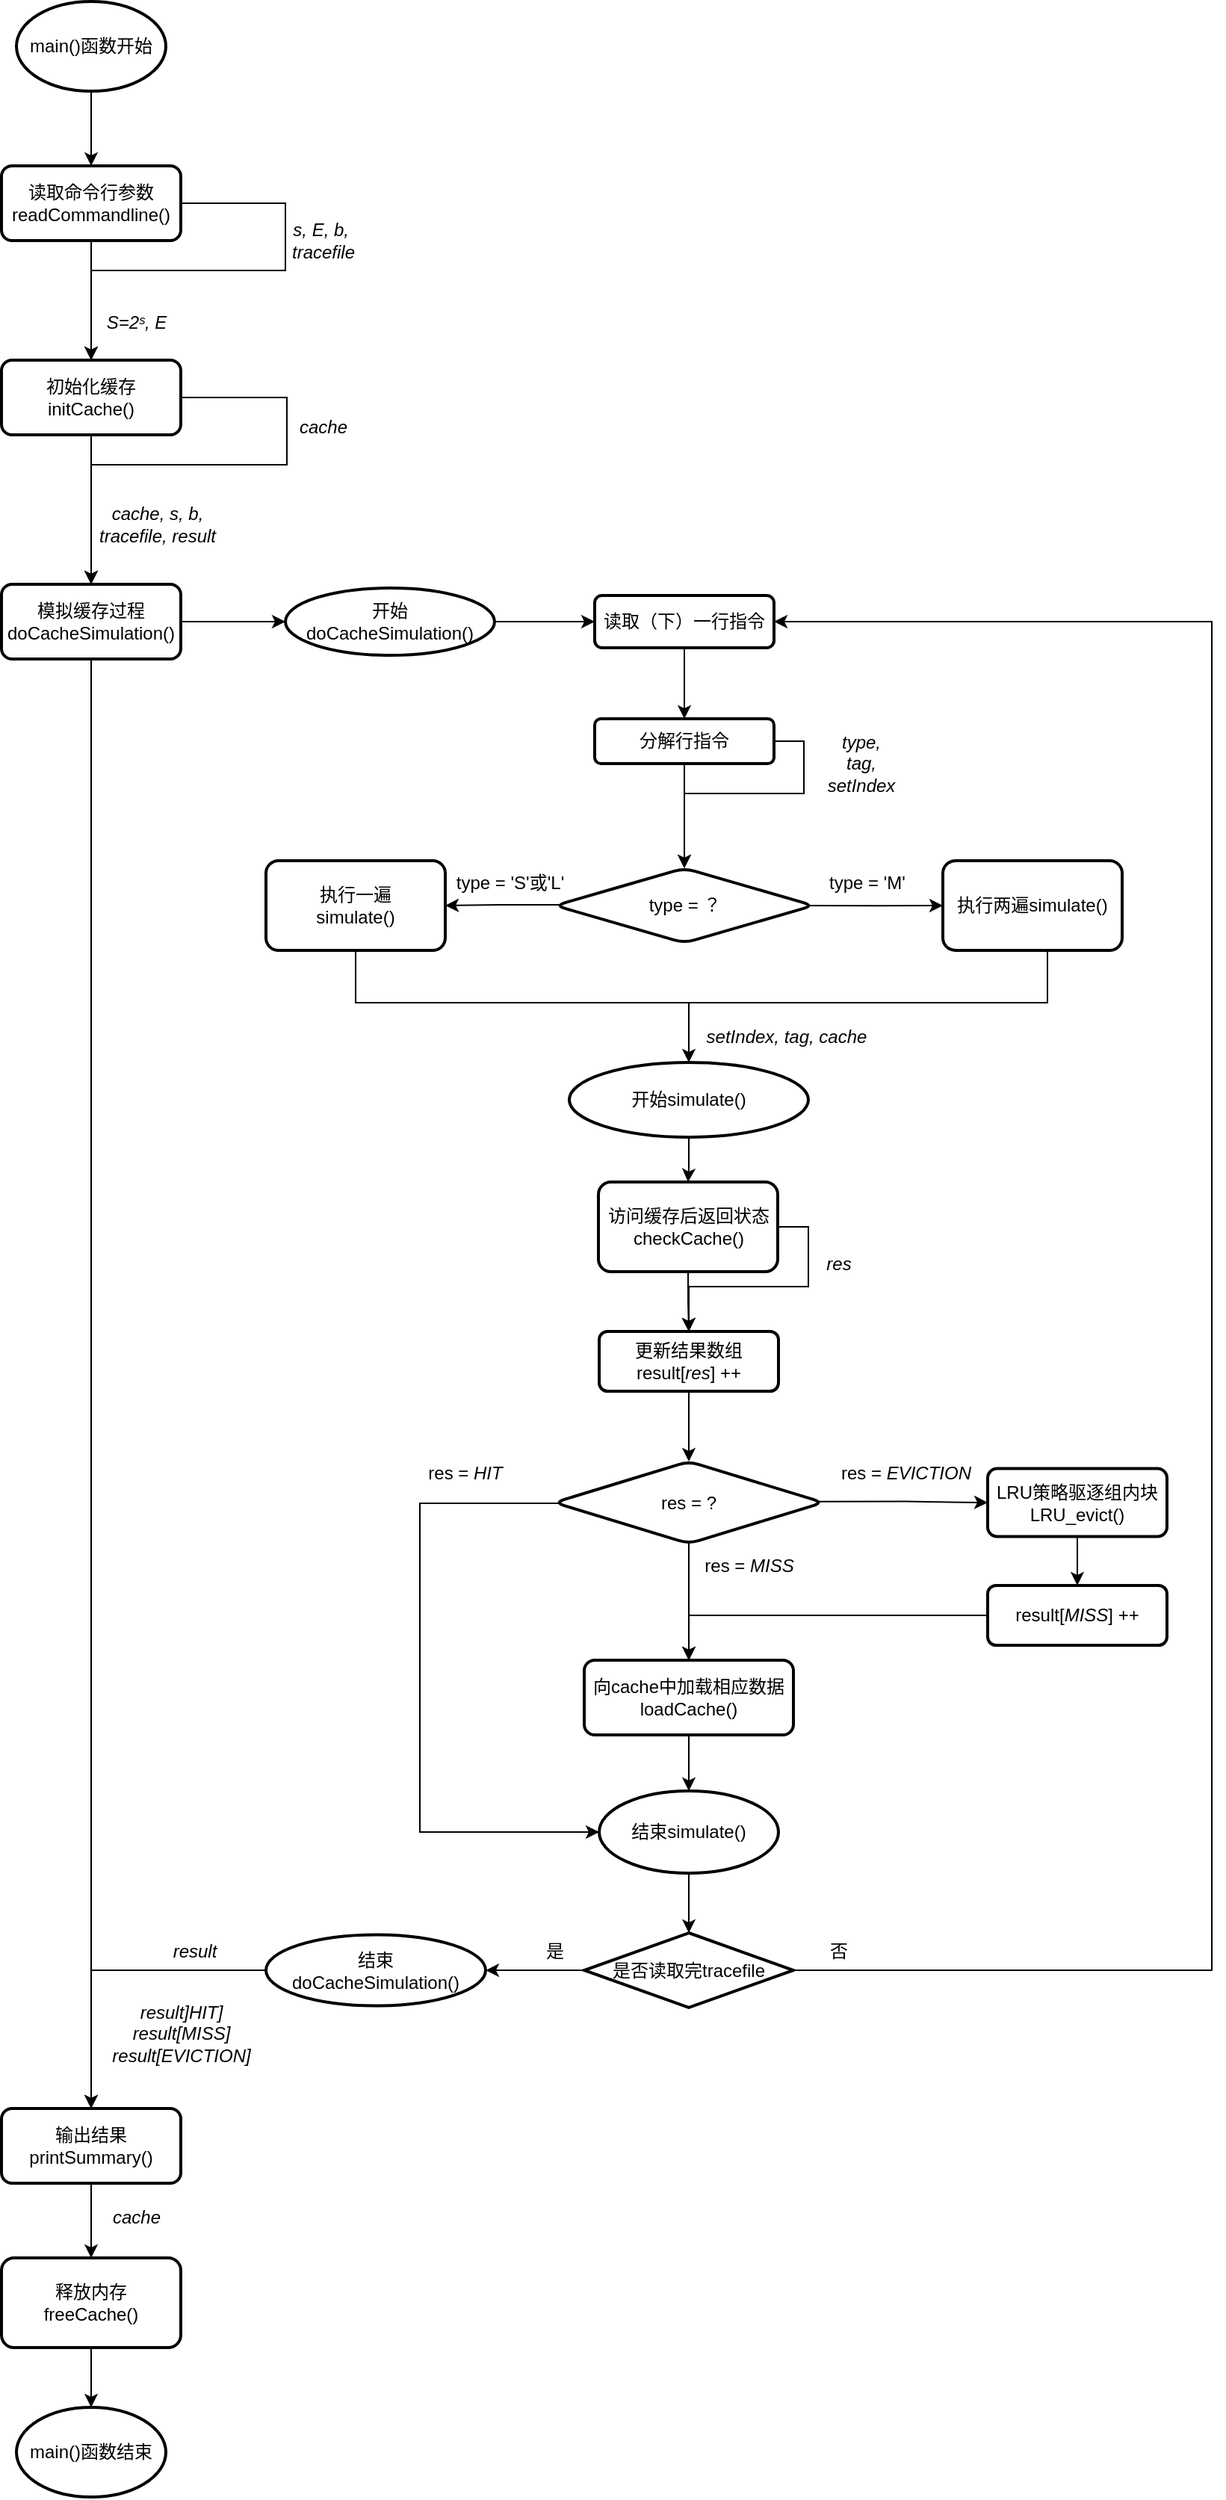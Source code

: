 <mxfile version="25.0.3">
  <diagram id="C5RBs43oDa-KdzZeNtuy" name="Page-1">
    <mxGraphModel dx="915" dy="643" grid="1" gridSize="10" guides="1" tooltips="1" connect="1" arrows="1" fold="1" page="1" pageScale="1" pageWidth="827" pageHeight="1169" math="0" shadow="0">
      <root>
        <mxCell id="WIyWlLk6GJQsqaUBKTNV-0" />
        <mxCell id="WIyWlLk6GJQsqaUBKTNV-1" parent="WIyWlLk6GJQsqaUBKTNV-0" />
        <mxCell id="Wp74oqSIDN3N8k2jxghB-112" value="" style="edgeStyle=orthogonalEdgeStyle;rounded=0;orthogonalLoop=1;jettySize=auto;html=1;" parent="WIyWlLk6GJQsqaUBKTNV-1" source="Wp74oqSIDN3N8k2jxghB-17" target="Wp74oqSIDN3N8k2jxghB-20" edge="1">
          <mxGeometry relative="1" as="geometry" />
        </mxCell>
        <mxCell id="Wp74oqSIDN3N8k2jxghB-17" value="main()函数开始" style="strokeWidth=2;html=1;shape=mxgraph.flowchart.start_1;whiteSpace=wrap;" parent="WIyWlLk6GJQsqaUBKTNV-1" vertex="1">
          <mxGeometry x="320" y="90" width="100" height="60" as="geometry" />
        </mxCell>
        <mxCell id="Wp74oqSIDN3N8k2jxghB-59" style="edgeStyle=orthogonalEdgeStyle;rounded=0;orthogonalLoop=1;jettySize=auto;html=1;" parent="WIyWlLk6GJQsqaUBKTNV-1" source="Wp74oqSIDN3N8k2jxghB-20" edge="1">
          <mxGeometry relative="1" as="geometry">
            <mxPoint x="370" y="330" as="targetPoint" />
            <Array as="points">
              <mxPoint x="500" y="225" />
              <mxPoint x="500" y="270" />
            </Array>
          </mxGeometry>
        </mxCell>
        <mxCell id="Wp74oqSIDN3N8k2jxghB-113" style="edgeStyle=orthogonalEdgeStyle;rounded=0;orthogonalLoop=1;jettySize=auto;html=1;entryX=0.5;entryY=0;entryDx=0;entryDy=0;" parent="WIyWlLk6GJQsqaUBKTNV-1" source="Wp74oqSIDN3N8k2jxghB-20" target="Wp74oqSIDN3N8k2jxghB-22" edge="1">
          <mxGeometry relative="1" as="geometry" />
        </mxCell>
        <mxCell id="Wp74oqSIDN3N8k2jxghB-20" value="读取命令行参数&lt;span style=&quot;background-color: initial;&quot;&gt;readCommandline()&lt;/span&gt;" style="rounded=1;whiteSpace=wrap;html=1;absoluteArcSize=1;arcSize=14;strokeWidth=2;" parent="WIyWlLk6GJQsqaUBKTNV-1" vertex="1">
          <mxGeometry x="310" y="200" width="120" height="50" as="geometry" />
        </mxCell>
        <mxCell id="Wp74oqSIDN3N8k2jxghB-61" style="edgeStyle=orthogonalEdgeStyle;rounded=0;orthogonalLoop=1;jettySize=auto;html=1;entryX=0.5;entryY=0;entryDx=0;entryDy=0;" parent="WIyWlLk6GJQsqaUBKTNV-1" source="Wp74oqSIDN3N8k2jxghB-22" target="Wp74oqSIDN3N8k2jxghB-23" edge="1">
          <mxGeometry relative="1" as="geometry">
            <mxPoint x="370" y="400" as="targetPoint" />
            <Array as="points">
              <mxPoint x="501" y="355" />
              <mxPoint x="501" y="400" />
              <mxPoint x="370" y="400" />
            </Array>
          </mxGeometry>
        </mxCell>
        <mxCell id="Wp74oqSIDN3N8k2jxghB-114" style="edgeStyle=orthogonalEdgeStyle;rounded=0;orthogonalLoop=1;jettySize=auto;html=1;entryX=0.5;entryY=0;entryDx=0;entryDy=0;" parent="WIyWlLk6GJQsqaUBKTNV-1" source="Wp74oqSIDN3N8k2jxghB-22" target="Wp74oqSIDN3N8k2jxghB-23" edge="1">
          <mxGeometry relative="1" as="geometry" />
        </mxCell>
        <mxCell id="Wp74oqSIDN3N8k2jxghB-22" value="初始化缓存&lt;div&gt;initCache()&lt;/div&gt;" style="rounded=1;whiteSpace=wrap;html=1;absoluteArcSize=1;arcSize=14;strokeWidth=2;" parent="WIyWlLk6GJQsqaUBKTNV-1" vertex="1">
          <mxGeometry x="310" y="330" width="120" height="50" as="geometry" />
        </mxCell>
        <mxCell id="Wp74oqSIDN3N8k2jxghB-32" value="" style="edgeStyle=orthogonalEdgeStyle;rounded=0;orthogonalLoop=1;jettySize=auto;html=1;" parent="WIyWlLk6GJQsqaUBKTNV-1" source="Wp74oqSIDN3N8k2jxghB-23" target="Wp74oqSIDN3N8k2jxghB-31" edge="1">
          <mxGeometry relative="1" as="geometry" />
        </mxCell>
        <mxCell id="Wp74oqSIDN3N8k2jxghB-115" style="edgeStyle=orthogonalEdgeStyle;rounded=0;orthogonalLoop=1;jettySize=auto;html=1;entryX=0.5;entryY=0;entryDx=0;entryDy=0;" parent="WIyWlLk6GJQsqaUBKTNV-1" source="Wp74oqSIDN3N8k2jxghB-23" target="Wp74oqSIDN3N8k2jxghB-25" edge="1">
          <mxGeometry relative="1" as="geometry" />
        </mxCell>
        <mxCell id="Wp74oqSIDN3N8k2jxghB-23" value="模拟缓存过程&lt;div&gt;doCacheSimulation()&lt;/div&gt;" style="rounded=1;whiteSpace=wrap;html=1;absoluteArcSize=1;arcSize=14;strokeWidth=2;" parent="WIyWlLk6GJQsqaUBKTNV-1" vertex="1">
          <mxGeometry x="310" y="480" width="120" height="50" as="geometry" />
        </mxCell>
        <mxCell id="canstVOI08UBMech7hB9-3" value="" style="edgeStyle=orthogonalEdgeStyle;rounded=0;orthogonalLoop=1;jettySize=auto;html=1;" edge="1" parent="WIyWlLk6GJQsqaUBKTNV-1" source="Wp74oqSIDN3N8k2jxghB-25" target="canstVOI08UBMech7hB9-2">
          <mxGeometry relative="1" as="geometry" />
        </mxCell>
        <mxCell id="Wp74oqSIDN3N8k2jxghB-25" value="输出结果&lt;div&gt;printSummary()&lt;/div&gt;" style="rounded=1;whiteSpace=wrap;html=1;absoluteArcSize=1;arcSize=14;strokeWidth=2;" parent="WIyWlLk6GJQsqaUBKTNV-1" vertex="1">
          <mxGeometry x="310" y="1500" width="120" height="50" as="geometry" />
        </mxCell>
        <mxCell id="Wp74oqSIDN3N8k2jxghB-26" value="main()函数结束" style="strokeWidth=2;html=1;shape=mxgraph.flowchart.start_1;whiteSpace=wrap;" parent="WIyWlLk6GJQsqaUBKTNV-1" vertex="1">
          <mxGeometry x="320" y="1700" width="100" height="60" as="geometry" />
        </mxCell>
        <mxCell id="Wp74oqSIDN3N8k2jxghB-27" value="&lt;i&gt;s, E, b,&amp;nbsp;&lt;/i&gt;&lt;div&gt;&lt;i&gt;tracefile&lt;/i&gt;&lt;/div&gt;" style="text;html=1;align=center;verticalAlign=middle;resizable=0;points=[];autosize=1;strokeColor=none;fillColor=none;" parent="WIyWlLk6GJQsqaUBKTNV-1" vertex="1">
          <mxGeometry x="490" y="230" width="70" height="40" as="geometry" />
        </mxCell>
        <mxCell id="Wp74oqSIDN3N8k2jxghB-30" value="&lt;i&gt;cache&lt;/i&gt;" style="text;html=1;align=center;verticalAlign=middle;resizable=0;points=[];autosize=1;strokeColor=none;fillColor=none;" parent="WIyWlLk6GJQsqaUBKTNV-1" vertex="1">
          <mxGeometry x="495" y="360" width="60" height="30" as="geometry" />
        </mxCell>
        <mxCell id="Wp74oqSIDN3N8k2jxghB-34" value="" style="edgeStyle=orthogonalEdgeStyle;rounded=0;orthogonalLoop=1;jettySize=auto;html=1;" parent="WIyWlLk6GJQsqaUBKTNV-1" source="Wp74oqSIDN3N8k2jxghB-31" target="Wp74oqSIDN3N8k2jxghB-33" edge="1">
          <mxGeometry relative="1" as="geometry" />
        </mxCell>
        <mxCell id="Wp74oqSIDN3N8k2jxghB-31" value="开始&lt;div&gt;doCacheSimulation()&lt;/div&gt;" style="ellipse;whiteSpace=wrap;html=1;rounded=1;arcSize=14;strokeWidth=2;" parent="WIyWlLk6GJQsqaUBKTNV-1" vertex="1">
          <mxGeometry x="500" y="482.5" width="140" height="45" as="geometry" />
        </mxCell>
        <mxCell id="Wp74oqSIDN3N8k2jxghB-36" value="" style="edgeStyle=orthogonalEdgeStyle;rounded=0;orthogonalLoop=1;jettySize=auto;html=1;" parent="WIyWlLk6GJQsqaUBKTNV-1" source="Wp74oqSIDN3N8k2jxghB-33" target="Wp74oqSIDN3N8k2jxghB-35" edge="1">
          <mxGeometry relative="1" as="geometry" />
        </mxCell>
        <mxCell id="Wp74oqSIDN3N8k2jxghB-33" value="读取（下）一行指令" style="whiteSpace=wrap;html=1;rounded=1;arcSize=14;strokeWidth=2;" parent="WIyWlLk6GJQsqaUBKTNV-1" vertex="1">
          <mxGeometry x="707" y="487.5" width="120" height="35" as="geometry" />
        </mxCell>
        <mxCell id="Wp74oqSIDN3N8k2jxghB-44" value="" style="edgeStyle=orthogonalEdgeStyle;rounded=0;orthogonalLoop=1;jettySize=auto;html=1;" parent="WIyWlLk6GJQsqaUBKTNV-1" source="Wp74oqSIDN3N8k2jxghB-35" target="Wp74oqSIDN3N8k2jxghB-43" edge="1">
          <mxGeometry relative="1" as="geometry" />
        </mxCell>
        <mxCell id="Wp74oqSIDN3N8k2jxghB-63" style="edgeStyle=orthogonalEdgeStyle;rounded=0;orthogonalLoop=1;jettySize=auto;html=1;exitX=1;exitY=0.5;exitDx=0;exitDy=0;entryX=0.5;entryY=0;entryDx=0;entryDy=0;" parent="WIyWlLk6GJQsqaUBKTNV-1" source="Wp74oqSIDN3N8k2jxghB-35" target="Wp74oqSIDN3N8k2jxghB-43" edge="1">
          <mxGeometry relative="1" as="geometry">
            <mxPoint x="767" y="620" as="targetPoint" />
            <Array as="points">
              <mxPoint x="847" y="585" />
              <mxPoint x="847" y="620" />
              <mxPoint x="767" y="620" />
            </Array>
          </mxGeometry>
        </mxCell>
        <mxCell id="Wp74oqSIDN3N8k2jxghB-35" value="分解行指令" style="whiteSpace=wrap;html=1;rounded=1;arcSize=14;strokeWidth=2;" parent="WIyWlLk6GJQsqaUBKTNV-1" vertex="1">
          <mxGeometry x="707" y="570" width="120" height="30" as="geometry" />
        </mxCell>
        <mxCell id="Wp74oqSIDN3N8k2jxghB-39" value="&lt;div&gt;&lt;i style=&quot;&quot;&gt;type,&lt;/i&gt;&lt;/div&gt;&lt;i style=&quot;&quot;&gt;tag,&lt;/i&gt;&lt;div&gt;&lt;i style=&quot;&quot;&gt;setIndex&lt;/i&gt;&lt;/div&gt;" style="text;html=1;align=center;verticalAlign=middle;resizable=0;points=[];autosize=1;strokeColor=none;fillColor=none;" parent="WIyWlLk6GJQsqaUBKTNV-1" vertex="1">
          <mxGeometry x="850" y="570" width="70" height="60" as="geometry" />
        </mxCell>
        <mxCell id="Wp74oqSIDN3N8k2jxghB-46" value="" style="edgeStyle=orthogonalEdgeStyle;rounded=0;orthogonalLoop=1;jettySize=auto;html=1;exitX=0.086;exitY=0.49;exitDx=0;exitDy=0;exitPerimeter=0;" parent="WIyWlLk6GJQsqaUBKTNV-1" source="Wp74oqSIDN3N8k2jxghB-43" target="Wp74oqSIDN3N8k2jxghB-45" edge="1">
          <mxGeometry relative="1" as="geometry" />
        </mxCell>
        <mxCell id="Wp74oqSIDN3N8k2jxghB-50" value="" style="edgeStyle=orthogonalEdgeStyle;rounded=0;orthogonalLoop=1;jettySize=auto;html=1;exitX=0.941;exitY=0.501;exitDx=0;exitDy=0;exitPerimeter=0;" parent="WIyWlLk6GJQsqaUBKTNV-1" source="Wp74oqSIDN3N8k2jxghB-43" edge="1">
          <mxGeometry relative="1" as="geometry">
            <mxPoint x="940" y="695" as="targetPoint" />
          </mxGeometry>
        </mxCell>
        <mxCell id="Wp74oqSIDN3N8k2jxghB-43" value="type = ？" style="rhombus;whiteSpace=wrap;html=1;rounded=1;arcSize=14;strokeWidth=2;" parent="WIyWlLk6GJQsqaUBKTNV-1" vertex="1">
          <mxGeometry x="680.5" y="670" width="173" height="50" as="geometry" />
        </mxCell>
        <mxCell id="Wp74oqSIDN3N8k2jxghB-53" value="" style="edgeStyle=orthogonalEdgeStyle;rounded=0;orthogonalLoop=1;jettySize=auto;html=1;" parent="WIyWlLk6GJQsqaUBKTNV-1" source="Wp74oqSIDN3N8k2jxghB-45" edge="1">
          <mxGeometry relative="1" as="geometry">
            <mxPoint x="770" y="850" as="targetPoint" />
            <Array as="points">
              <mxPoint x="547" y="760" />
              <mxPoint x="770" y="760" />
            </Array>
          </mxGeometry>
        </mxCell>
        <mxCell id="Wp74oqSIDN3N8k2jxghB-45" value="执行一遍&lt;div&gt;simulate()&lt;/div&gt;" style="whiteSpace=wrap;html=1;rounded=1;arcSize=14;strokeWidth=2;" parent="WIyWlLk6GJQsqaUBKTNV-1" vertex="1">
          <mxGeometry x="487" y="665" width="120" height="60" as="geometry" />
        </mxCell>
        <mxCell id="Wp74oqSIDN3N8k2jxghB-48" value="type = &#39;S&#39;或&#39;L&#39;" style="text;html=1;align=center;verticalAlign=middle;resizable=0;points=[];autosize=1;strokeColor=none;fillColor=none;" parent="WIyWlLk6GJQsqaUBKTNV-1" vertex="1">
          <mxGeometry x="600" y="665" width="100" height="30" as="geometry" />
        </mxCell>
        <mxCell id="Wp74oqSIDN3N8k2jxghB-55" value="" style="edgeStyle=orthogonalEdgeStyle;rounded=0;orthogonalLoop=1;jettySize=auto;html=1;entryX=0.5;entryY=0;entryDx=0;entryDy=0;" parent="WIyWlLk6GJQsqaUBKTNV-1" target="Wp74oqSIDN3N8k2jxghB-52" edge="1">
          <mxGeometry relative="1" as="geometry">
            <mxPoint x="1010.0" y="724.97" as="sourcePoint" />
            <mxPoint x="777.0" y="819.97" as="targetPoint" />
            <Array as="points">
              <mxPoint x="1010" y="760" />
              <mxPoint x="770" y="760" />
            </Array>
          </mxGeometry>
        </mxCell>
        <mxCell id="Wp74oqSIDN3N8k2jxghB-49" value="执行两遍simulate()" style="whiteSpace=wrap;html=1;rounded=1;arcSize=14;strokeWidth=2;" parent="WIyWlLk6GJQsqaUBKTNV-1" vertex="1">
          <mxGeometry x="940" y="665" width="120" height="60" as="geometry" />
        </mxCell>
        <mxCell id="Wp74oqSIDN3N8k2jxghB-51" value="type = &#39;M&#39;" style="text;html=1;align=center;verticalAlign=middle;resizable=0;points=[];autosize=1;strokeColor=none;fillColor=none;fontStyle=0" parent="WIyWlLk6GJQsqaUBKTNV-1" vertex="1">
          <mxGeometry x="853.5" y="665" width="70" height="30" as="geometry" />
        </mxCell>
        <mxCell id="Wp74oqSIDN3N8k2jxghB-76" value="" style="edgeStyle=orthogonalEdgeStyle;rounded=0;orthogonalLoop=1;jettySize=auto;html=1;" parent="WIyWlLk6GJQsqaUBKTNV-1" source="Wp74oqSIDN3N8k2jxghB-52" target="Wp74oqSIDN3N8k2jxghB-75" edge="1">
          <mxGeometry relative="1" as="geometry" />
        </mxCell>
        <mxCell id="Wp74oqSIDN3N8k2jxghB-52" value="开始simulate()" style="ellipse;whiteSpace=wrap;html=1;rounded=1;arcSize=14;strokeWidth=2;" parent="WIyWlLk6GJQsqaUBKTNV-1" vertex="1">
          <mxGeometry x="690" y="800" width="160" height="50" as="geometry" />
        </mxCell>
        <mxCell id="Wp74oqSIDN3N8k2jxghB-60" value="S=2ˢ, E" style="text;html=1;align=center;verticalAlign=middle;resizable=0;points=[];autosize=1;strokeColor=none;fillColor=none;fontStyle=2" parent="WIyWlLk6GJQsqaUBKTNV-1" vertex="1">
          <mxGeometry x="370" y="290" width="60" height="30" as="geometry" />
        </mxCell>
        <mxCell id="Wp74oqSIDN3N8k2jxghB-62" value="cache, s,&amp;nbsp;&lt;span style=&quot;background-color: initial;&quot;&gt;b,&lt;/span&gt;&lt;div&gt;&lt;span style=&quot;background-color: initial;&quot;&gt;tracefile, result&lt;/span&gt;&lt;/div&gt;" style="text;html=1;align=center;verticalAlign=middle;resizable=0;points=[];autosize=1;strokeColor=none;fillColor=none;fontStyle=2" parent="WIyWlLk6GJQsqaUBKTNV-1" vertex="1">
          <mxGeometry x="364" y="420" width="100" height="40" as="geometry" />
        </mxCell>
        <mxCell id="Wp74oqSIDN3N8k2jxghB-74" value="setIndex, tag, cache" style="text;html=1;align=center;verticalAlign=middle;resizable=0;points=[];autosize=1;strokeColor=none;fillColor=none;fontStyle=2" parent="WIyWlLk6GJQsqaUBKTNV-1" vertex="1">
          <mxGeometry x="770" y="768" width="130" height="30" as="geometry" />
        </mxCell>
        <mxCell id="Wp74oqSIDN3N8k2jxghB-97" value="" style="edgeStyle=orthogonalEdgeStyle;rounded=0;orthogonalLoop=1;jettySize=auto;html=1;" parent="WIyWlLk6GJQsqaUBKTNV-1" source="Wp74oqSIDN3N8k2jxghB-75" target="Wp74oqSIDN3N8k2jxghB-96" edge="1">
          <mxGeometry relative="1" as="geometry" />
        </mxCell>
        <mxCell id="Wp74oqSIDN3N8k2jxghB-103" style="edgeStyle=orthogonalEdgeStyle;rounded=0;orthogonalLoop=1;jettySize=auto;html=1;exitX=1;exitY=0.5;exitDx=0;exitDy=0;entryX=0.5;entryY=0;entryDx=0;entryDy=0;" parent="WIyWlLk6GJQsqaUBKTNV-1" source="Wp74oqSIDN3N8k2jxghB-75" target="Wp74oqSIDN3N8k2jxghB-96" edge="1">
          <mxGeometry relative="1" as="geometry">
            <mxPoint x="770" y="970" as="targetPoint" />
            <mxPoint x="840" y="910" as="sourcePoint" />
            <Array as="points">
              <mxPoint x="850" y="910" />
              <mxPoint x="850" y="950" />
              <mxPoint x="770" y="950" />
            </Array>
          </mxGeometry>
        </mxCell>
        <mxCell id="Wp74oqSIDN3N8k2jxghB-75" value="访问缓存后返回状态&lt;div&gt;checkCache()&lt;/div&gt;" style="whiteSpace=wrap;html=1;rounded=1;arcSize=14;strokeWidth=2;" parent="WIyWlLk6GJQsqaUBKTNV-1" vertex="1">
          <mxGeometry x="709.5" y="880" width="120" height="60" as="geometry" />
        </mxCell>
        <mxCell id="Wp74oqSIDN3N8k2jxghB-83" value="" style="edgeStyle=orthogonalEdgeStyle;rounded=0;orthogonalLoop=1;jettySize=auto;html=1;" parent="WIyWlLk6GJQsqaUBKTNV-1" source="Wp74oqSIDN3N8k2jxghB-77" target="Wp74oqSIDN3N8k2jxghB-82" edge="1">
          <mxGeometry relative="1" as="geometry" />
        </mxCell>
        <mxCell id="Wp74oqSIDN3N8k2jxghB-86" value="" style="edgeStyle=orthogonalEdgeStyle;rounded=0;orthogonalLoop=1;jettySize=auto;html=1;entryX=0;entryY=0.5;entryDx=0;entryDy=0;exitX=0.054;exitY=0.479;exitDx=0;exitDy=0;exitPerimeter=0;" parent="WIyWlLk6GJQsqaUBKTNV-1" source="Wp74oqSIDN3N8k2jxghB-77" target="Wp74oqSIDN3N8k2jxghB-124" edge="1">
          <mxGeometry relative="1" as="geometry">
            <mxPoint x="700" y="1325" as="targetPoint" />
            <Array as="points">
              <mxPoint x="690" y="1095" />
              <mxPoint x="590" y="1095" />
              <mxPoint x="590" y="1315" />
            </Array>
          </mxGeometry>
        </mxCell>
        <mxCell id="Wp74oqSIDN3N8k2jxghB-89" value="" style="edgeStyle=orthogonalEdgeStyle;rounded=0;orthogonalLoop=1;jettySize=auto;html=1;exitX=0.965;exitY=0.488;exitDx=0;exitDy=0;exitPerimeter=0;" parent="WIyWlLk6GJQsqaUBKTNV-1" source="Wp74oqSIDN3N8k2jxghB-77" target="Wp74oqSIDN3N8k2jxghB-88" edge="1">
          <mxGeometry relative="1" as="geometry">
            <mxPoint x="860" y="1095" as="sourcePoint" />
          </mxGeometry>
        </mxCell>
        <mxCell id="Wp74oqSIDN3N8k2jxghB-77" value="res = ?" style="rhombus;whiteSpace=wrap;html=1;rounded=1;arcSize=14;strokeWidth=2;" parent="WIyWlLk6GJQsqaUBKTNV-1" vertex="1">
          <mxGeometry x="680" y="1067" width="180" height="55" as="geometry" />
        </mxCell>
        <mxCell id="Wp74oqSIDN3N8k2jxghB-80" value="res" style="text;html=1;align=center;verticalAlign=middle;resizable=0;points=[];autosize=1;strokeColor=none;fillColor=none;fontStyle=2" parent="WIyWlLk6GJQsqaUBKTNV-1" vertex="1">
          <mxGeometry x="849.5" y="920" width="40" height="30" as="geometry" />
        </mxCell>
        <mxCell id="Wp74oqSIDN3N8k2jxghB-93" value="" style="edgeStyle=orthogonalEdgeStyle;rounded=0;orthogonalLoop=1;jettySize=auto;html=1;entryX=0.5;entryY=0;entryDx=0;entryDy=0;" parent="WIyWlLk6GJQsqaUBKTNV-1" source="Wp74oqSIDN3N8k2jxghB-82" target="Wp74oqSIDN3N8k2jxghB-124" edge="1">
          <mxGeometry relative="1" as="geometry">
            <mxPoint x="770" y="1300" as="targetPoint" />
          </mxGeometry>
        </mxCell>
        <mxCell id="Wp74oqSIDN3N8k2jxghB-82" value="&lt;div&gt;向cache中加载相应数据&lt;/div&gt;loadCache()" style="whiteSpace=wrap;html=1;rounded=1;arcSize=14;strokeWidth=2;" parent="WIyWlLk6GJQsqaUBKTNV-1" vertex="1">
          <mxGeometry x="700" y="1200" width="140" height="50" as="geometry" />
        </mxCell>
        <mxCell id="Wp74oqSIDN3N8k2jxghB-84" value="&lt;span style=&quot;font-style: normal;&quot;&gt;res = &lt;/span&gt;MISS" style="text;html=1;align=center;verticalAlign=middle;resizable=0;points=[];autosize=1;strokeColor=none;fillColor=none;fontStyle=2" parent="WIyWlLk6GJQsqaUBKTNV-1" vertex="1">
          <mxGeometry x="769.5" y="1122" width="80" height="30" as="geometry" />
        </mxCell>
        <mxCell id="Wp74oqSIDN3N8k2jxghB-87" value="&lt;span style=&quot;font-style: normal;&quot;&gt;res = &lt;/span&gt;HIT" style="text;html=1;align=center;verticalAlign=middle;resizable=0;points=[];autosize=1;strokeColor=none;fillColor=none;fontStyle=2" parent="WIyWlLk6GJQsqaUBKTNV-1" vertex="1">
          <mxGeometry x="585" y="1060" width="70" height="30" as="geometry" />
        </mxCell>
        <mxCell id="Wp74oqSIDN3N8k2jxghB-101" value="" style="edgeStyle=orthogonalEdgeStyle;rounded=0;orthogonalLoop=1;jettySize=auto;html=1;" parent="WIyWlLk6GJQsqaUBKTNV-1" source="Wp74oqSIDN3N8k2jxghB-88" target="Wp74oqSIDN3N8k2jxghB-100" edge="1">
          <mxGeometry relative="1" as="geometry" />
        </mxCell>
        <mxCell id="Wp74oqSIDN3N8k2jxghB-88" value="LRU策略驱逐组内块&lt;div&gt;LRU_evict()&lt;/div&gt;" style="whiteSpace=wrap;html=1;rounded=1;arcSize=14;strokeWidth=2;" parent="WIyWlLk6GJQsqaUBKTNV-1" vertex="1">
          <mxGeometry x="970" y="1071.75" width="120" height="45.5" as="geometry" />
        </mxCell>
        <mxCell id="Wp74oqSIDN3N8k2jxghB-90" value="res = &lt;i&gt;EVICTION&lt;/i&gt;" style="text;html=1;align=center;verticalAlign=middle;resizable=0;points=[];autosize=1;strokeColor=none;fillColor=none;fontStyle=0" parent="WIyWlLk6GJQsqaUBKTNV-1" vertex="1">
          <mxGeometry x="860" y="1060" width="110" height="30" as="geometry" />
        </mxCell>
        <mxCell id="Wp74oqSIDN3N8k2jxghB-99" style="edgeStyle=orthogonalEdgeStyle;rounded=0;orthogonalLoop=1;jettySize=auto;html=1;entryX=0.5;entryY=0;entryDx=0;entryDy=0;" parent="WIyWlLk6GJQsqaUBKTNV-1" source="Wp74oqSIDN3N8k2jxghB-96" target="Wp74oqSIDN3N8k2jxghB-77" edge="1">
          <mxGeometry relative="1" as="geometry" />
        </mxCell>
        <mxCell id="Wp74oqSIDN3N8k2jxghB-96" value="&lt;div&gt;更新结果数组&lt;/div&gt;result[&lt;i&gt;res&lt;/i&gt;] ++" style="whiteSpace=wrap;html=1;rounded=1;arcSize=14;strokeWidth=2;" parent="WIyWlLk6GJQsqaUBKTNV-1" vertex="1">
          <mxGeometry x="710" y="980" width="120" height="40" as="geometry" />
        </mxCell>
        <mxCell id="Wp74oqSIDN3N8k2jxghB-102" style="edgeStyle=orthogonalEdgeStyle;rounded=0;orthogonalLoop=1;jettySize=auto;html=1;exitX=0;exitY=0.5;exitDx=0;exitDy=0;" parent="WIyWlLk6GJQsqaUBKTNV-1" source="Wp74oqSIDN3N8k2jxghB-100" edge="1">
          <mxGeometry relative="1" as="geometry">
            <mxPoint x="770" y="1200" as="targetPoint" />
            <Array as="points">
              <mxPoint x="770" y="1170" />
            </Array>
          </mxGeometry>
        </mxCell>
        <mxCell id="Wp74oqSIDN3N8k2jxghB-100" value="result[&lt;i&gt;MISS&lt;/i&gt;] ++" style="whiteSpace=wrap;html=1;rounded=1;arcSize=14;strokeWidth=2;" parent="WIyWlLk6GJQsqaUBKTNV-1" vertex="1">
          <mxGeometry x="970" y="1150" width="120" height="40" as="geometry" />
        </mxCell>
        <mxCell id="Wp74oqSIDN3N8k2jxghB-108" value="" style="edgeStyle=orthogonalEdgeStyle;rounded=0;orthogonalLoop=1;jettySize=auto;html=1;exitX=0.5;exitY=1;exitDx=0;exitDy=0;entryX=0.5;entryY=0;entryDx=0;entryDy=0;entryPerimeter=0;" parent="WIyWlLk6GJQsqaUBKTNV-1" source="Wp74oqSIDN3N8k2jxghB-124" target="Wp74oqSIDN3N8k2jxghB-123" edge="1">
          <mxGeometry relative="1" as="geometry">
            <mxPoint x="770" y="1350" as="sourcePoint" />
            <mxPoint x="770" y="1380" as="targetPoint" />
          </mxGeometry>
        </mxCell>
        <mxCell id="Wp74oqSIDN3N8k2jxghB-109" style="edgeStyle=orthogonalEdgeStyle;rounded=0;orthogonalLoop=1;jettySize=auto;html=1;exitX=1;exitY=0.5;exitDx=0;exitDy=0;entryX=1;entryY=0.5;entryDx=0;entryDy=0;exitPerimeter=0;" parent="WIyWlLk6GJQsqaUBKTNV-1" source="Wp74oqSIDN3N8k2jxghB-123" target="Wp74oqSIDN3N8k2jxghB-33" edge="1">
          <mxGeometry relative="1" as="geometry">
            <mxPoint x="840" y="490" as="targetPoint" />
            <mxPoint x="840" y="1325" as="sourcePoint" />
            <Array as="points">
              <mxPoint x="1120" y="1407" />
              <mxPoint x="1120" y="505" />
            </Array>
          </mxGeometry>
        </mxCell>
        <mxCell id="Wp74oqSIDN3N8k2jxghB-119" value="" style="edgeStyle=orthogonalEdgeStyle;rounded=0;orthogonalLoop=1;jettySize=auto;html=1;exitX=0;exitY=0.5;exitDx=0;exitDy=0;exitPerimeter=0;" parent="WIyWlLk6GJQsqaUBKTNV-1" source="Wp74oqSIDN3N8k2jxghB-123" target="Wp74oqSIDN3N8k2jxghB-118" edge="1">
          <mxGeometry relative="1" as="geometry">
            <mxPoint x="709.5" y="1407.483" as="sourcePoint" />
          </mxGeometry>
        </mxCell>
        <mxCell id="Wp74oqSIDN3N8k2jxghB-110" value="否" style="text;html=1;align=center;verticalAlign=middle;resizable=0;points=[];autosize=1;strokeColor=none;fillColor=none;" parent="WIyWlLk6GJQsqaUBKTNV-1" vertex="1">
          <mxGeometry x="850" y="1380" width="40" height="30" as="geometry" />
        </mxCell>
        <mxCell id="Wp74oqSIDN3N8k2jxghB-111" value="是" style="text;html=1;align=center;verticalAlign=middle;resizable=0;points=[];autosize=1;strokeColor=none;fillColor=none;" parent="WIyWlLk6GJQsqaUBKTNV-1" vertex="1">
          <mxGeometry x="660" y="1380" width="40" height="30" as="geometry" />
        </mxCell>
        <mxCell id="Wp74oqSIDN3N8k2jxghB-120" style="edgeStyle=orthogonalEdgeStyle;rounded=0;orthogonalLoop=1;jettySize=auto;html=1;entryX=0.5;entryY=0;entryDx=0;entryDy=0;" parent="WIyWlLk6GJQsqaUBKTNV-1" source="Wp74oqSIDN3N8k2jxghB-118" target="Wp74oqSIDN3N8k2jxghB-25" edge="1">
          <mxGeometry relative="1" as="geometry" />
        </mxCell>
        <mxCell id="Wp74oqSIDN3N8k2jxghB-118" value="结束&lt;div&gt;doCacheSimulation()&lt;/div&gt;" style="ellipse;whiteSpace=wrap;html=1;strokeWidth=2;" parent="WIyWlLk6GJQsqaUBKTNV-1" vertex="1">
          <mxGeometry x="487" y="1383.75" width="147" height="47.5" as="geometry" />
        </mxCell>
        <mxCell id="Wp74oqSIDN3N8k2jxghB-121" value="result" style="text;html=1;align=center;verticalAlign=middle;resizable=0;points=[];autosize=1;strokeColor=none;fillColor=none;fontStyle=2" parent="WIyWlLk6GJQsqaUBKTNV-1" vertex="1">
          <mxGeometry x="414" y="1380" width="50" height="30" as="geometry" />
        </mxCell>
        <mxCell id="Wp74oqSIDN3N8k2jxghB-122" value="&lt;i&gt;result]HIT]&lt;/i&gt;&lt;div&gt;&lt;i&gt;result[MISS]&lt;/i&gt;&lt;/div&gt;&lt;div&gt;&lt;i&gt;result[EVICTION]&lt;/i&gt;&lt;/div&gt;" style="text;html=1;align=center;verticalAlign=middle;resizable=0;points=[];autosize=1;strokeColor=none;fillColor=none;" parent="WIyWlLk6GJQsqaUBKTNV-1" vertex="1">
          <mxGeometry x="370" y="1420" width="120" height="60" as="geometry" />
        </mxCell>
        <mxCell id="Wp74oqSIDN3N8k2jxghB-123" value="是否读取完tracefile" style="strokeWidth=2;html=1;shape=mxgraph.flowchart.decision;whiteSpace=wrap;" parent="WIyWlLk6GJQsqaUBKTNV-1" vertex="1">
          <mxGeometry x="700" y="1382.5" width="140" height="50" as="geometry" />
        </mxCell>
        <mxCell id="Wp74oqSIDN3N8k2jxghB-124" value="结束simulate()" style="ellipse;whiteSpace=wrap;html=1;strokeWidth=2;" parent="WIyWlLk6GJQsqaUBKTNV-1" vertex="1">
          <mxGeometry x="710" y="1287.5" width="120" height="55" as="geometry" />
        </mxCell>
        <mxCell id="canstVOI08UBMech7hB9-2" value="释放内存&lt;div&gt;freeCache()&lt;/div&gt;" style="whiteSpace=wrap;html=1;rounded=1;arcSize=14;strokeWidth=2;" vertex="1" parent="WIyWlLk6GJQsqaUBKTNV-1">
          <mxGeometry x="310" y="1600" width="120" height="60" as="geometry" />
        </mxCell>
        <mxCell id="canstVOI08UBMech7hB9-4" style="edgeStyle=orthogonalEdgeStyle;rounded=0;orthogonalLoop=1;jettySize=auto;html=1;entryX=0.5;entryY=0;entryDx=0;entryDy=0;entryPerimeter=0;" edge="1" parent="WIyWlLk6GJQsqaUBKTNV-1" source="canstVOI08UBMech7hB9-2" target="Wp74oqSIDN3N8k2jxghB-26">
          <mxGeometry relative="1" as="geometry" />
        </mxCell>
        <mxCell id="canstVOI08UBMech7hB9-5" value="&lt;i&gt;cache&lt;/i&gt;" style="text;html=1;align=center;verticalAlign=middle;resizable=0;points=[];autosize=1;strokeColor=none;fillColor=none;" vertex="1" parent="WIyWlLk6GJQsqaUBKTNV-1">
          <mxGeometry x="370" y="1558" width="60" height="30" as="geometry" />
        </mxCell>
      </root>
    </mxGraphModel>
  </diagram>
</mxfile>
